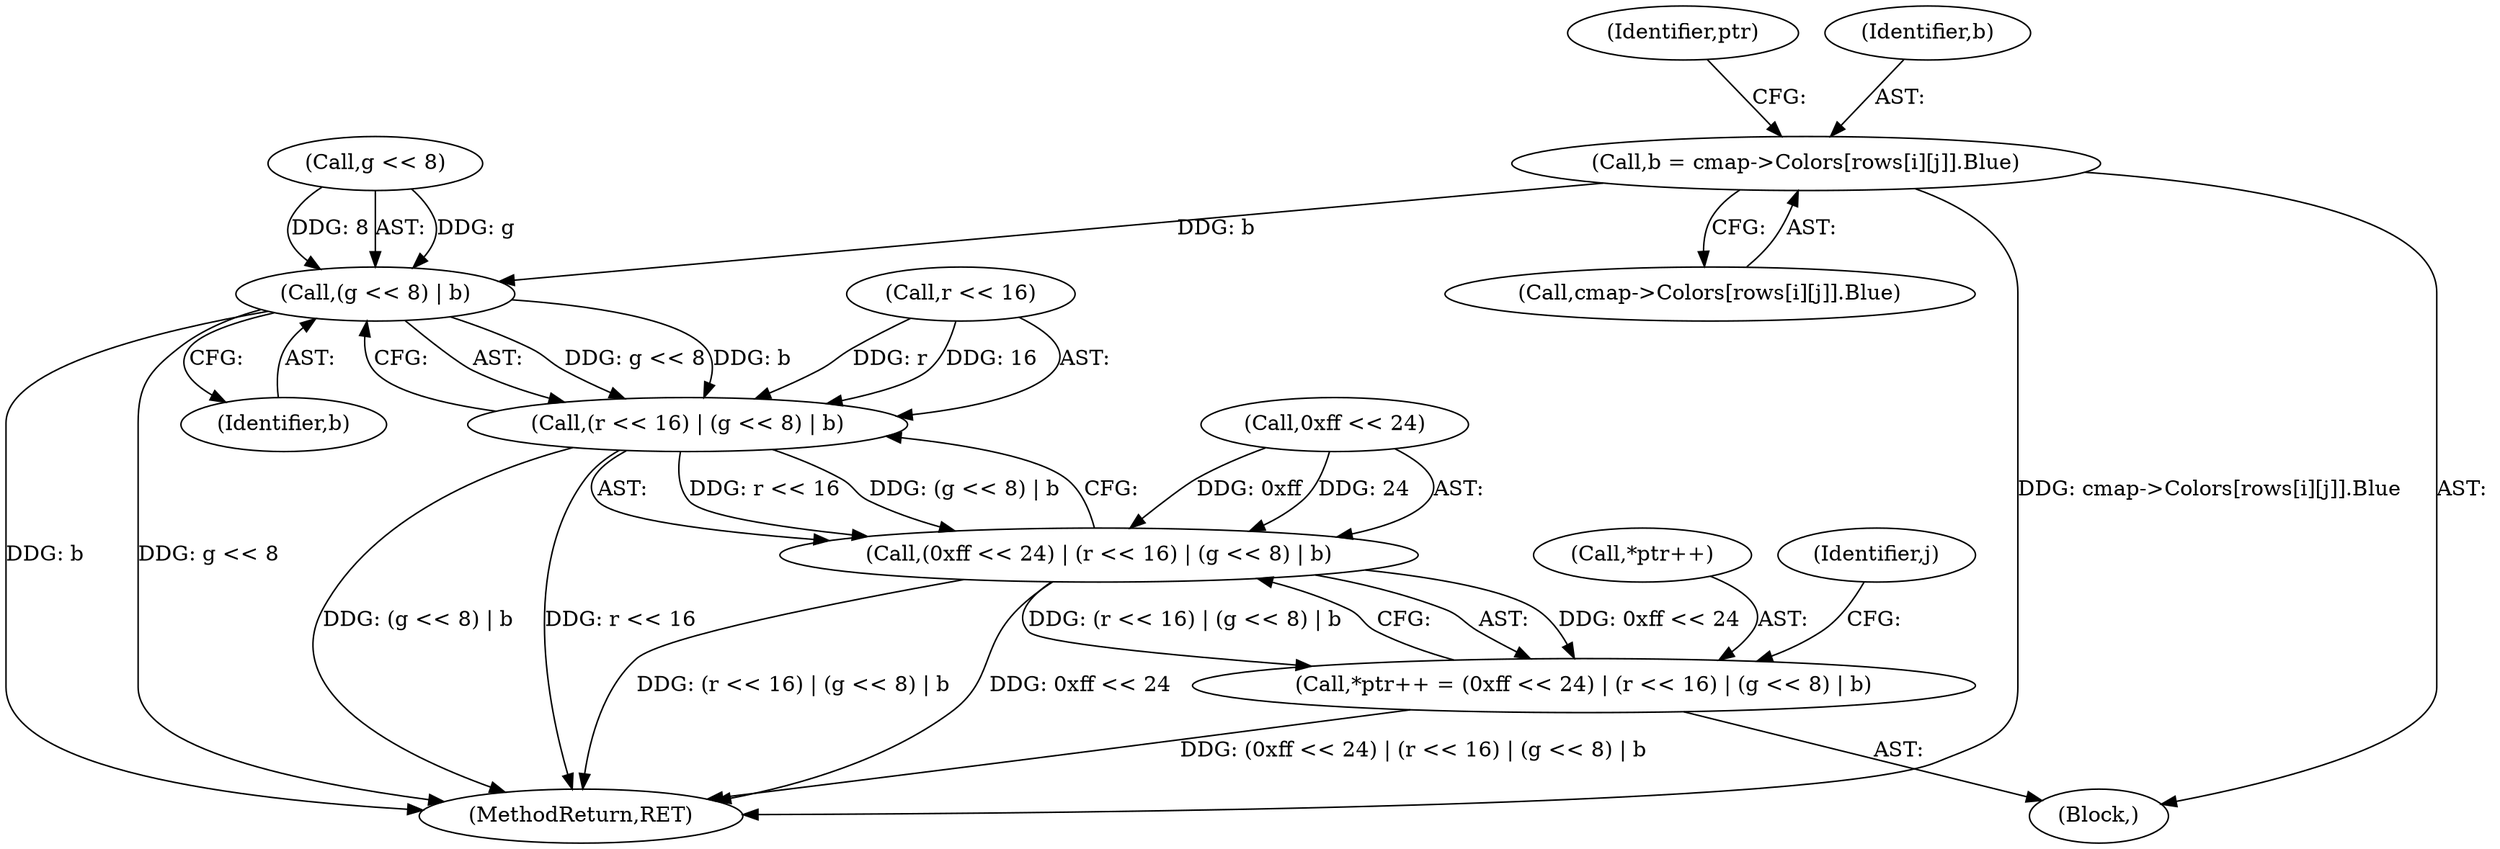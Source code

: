 digraph "0_enlightment_37a96801663b7b4cd3fbe56cc0eb8b6a17e766a8@pointer" {
"1000618" [label="(Call,b = cmap->Colors[rows[i][j]].Blue)"];
"1000643" [label="(Call,(g << 8) | b)"];
"1000639" [label="(Call,(r << 16) | (g << 8) | b)"];
"1000635" [label="(Call,(0xff << 24) | (r << 16) | (g << 8) | b)"];
"1000631" [label="(Call,*ptr++ = (0xff << 24) | (r << 16) | (g << 8) | b)"];
"1000635" [label="(Call,(0xff << 24) | (r << 16) | (g << 8) | b)"];
"1000631" [label="(Call,*ptr++ = (0xff << 24) | (r << 16) | (g << 8) | b)"];
"1000632" [label="(Call,*ptr++)"];
"1000651" [label="(Identifier,j)"];
"1000640" [label="(Call,r << 16)"];
"1000775" [label="(MethodReturn,RET)"];
"1000636" [label="(Call,0xff << 24)"];
"1000634" [label="(Identifier,ptr)"];
"1000619" [label="(Identifier,b)"];
"1000639" [label="(Call,(r << 16) | (g << 8) | b)"];
"1000643" [label="(Call,(g << 8) | b)"];
"1000647" [label="(Identifier,b)"];
"1000591" [label="(Block,)"];
"1000644" [label="(Call,g << 8)"];
"1000618" [label="(Call,b = cmap->Colors[rows[i][j]].Blue)"];
"1000620" [label="(Call,cmap->Colors[rows[i][j]].Blue)"];
"1000618" -> "1000591"  [label="AST: "];
"1000618" -> "1000620"  [label="CFG: "];
"1000619" -> "1000618"  [label="AST: "];
"1000620" -> "1000618"  [label="AST: "];
"1000634" -> "1000618"  [label="CFG: "];
"1000618" -> "1000775"  [label="DDG: cmap->Colors[rows[i][j]].Blue"];
"1000618" -> "1000643"  [label="DDG: b"];
"1000643" -> "1000639"  [label="AST: "];
"1000643" -> "1000647"  [label="CFG: "];
"1000644" -> "1000643"  [label="AST: "];
"1000647" -> "1000643"  [label="AST: "];
"1000639" -> "1000643"  [label="CFG: "];
"1000643" -> "1000775"  [label="DDG: g << 8"];
"1000643" -> "1000775"  [label="DDG: b"];
"1000643" -> "1000639"  [label="DDG: g << 8"];
"1000643" -> "1000639"  [label="DDG: b"];
"1000644" -> "1000643"  [label="DDG: g"];
"1000644" -> "1000643"  [label="DDG: 8"];
"1000639" -> "1000635"  [label="AST: "];
"1000640" -> "1000639"  [label="AST: "];
"1000635" -> "1000639"  [label="CFG: "];
"1000639" -> "1000775"  [label="DDG: (g << 8) | b"];
"1000639" -> "1000775"  [label="DDG: r << 16"];
"1000639" -> "1000635"  [label="DDG: r << 16"];
"1000639" -> "1000635"  [label="DDG: (g << 8) | b"];
"1000640" -> "1000639"  [label="DDG: r"];
"1000640" -> "1000639"  [label="DDG: 16"];
"1000635" -> "1000631"  [label="AST: "];
"1000636" -> "1000635"  [label="AST: "];
"1000631" -> "1000635"  [label="CFG: "];
"1000635" -> "1000775"  [label="DDG: (r << 16) | (g << 8) | b"];
"1000635" -> "1000775"  [label="DDG: 0xff << 24"];
"1000635" -> "1000631"  [label="DDG: 0xff << 24"];
"1000635" -> "1000631"  [label="DDG: (r << 16) | (g << 8) | b"];
"1000636" -> "1000635"  [label="DDG: 0xff"];
"1000636" -> "1000635"  [label="DDG: 24"];
"1000631" -> "1000591"  [label="AST: "];
"1000632" -> "1000631"  [label="AST: "];
"1000651" -> "1000631"  [label="CFG: "];
"1000631" -> "1000775"  [label="DDG: (0xff << 24) | (r << 16) | (g << 8) | b"];
}
